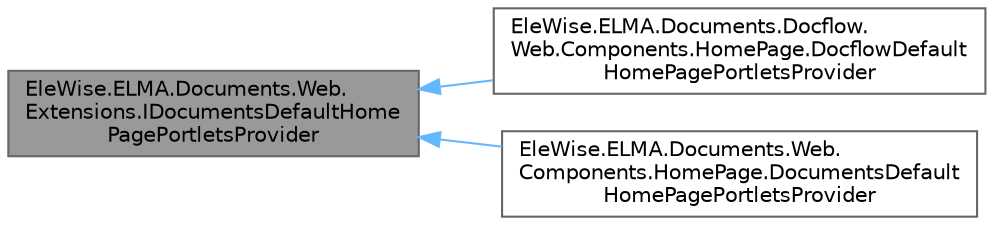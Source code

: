 digraph "EleWise.ELMA.Documents.Web.Extensions.IDocumentsDefaultHomePagePortletsProvider"
{
 // LATEX_PDF_SIZE
  bgcolor="transparent";
  edge [fontname=Helvetica,fontsize=10,labelfontname=Helvetica,labelfontsize=10];
  node [fontname=Helvetica,fontsize=10,shape=box,height=0.2,width=0.4];
  rankdir="LR";
  Node1 [id="Node000001",label="EleWise.ELMA.Documents.Web.\lExtensions.IDocumentsDefaultHome\lPagePortletsProvider",height=0.2,width=0.4,color="gray40", fillcolor="grey60", style="filled", fontcolor="black",tooltip="Интерфейс для добавления портлетов на главную страницу документооборота"];
  Node1 -> Node2 [id="edge1_Node000001_Node000002",dir="back",color="steelblue1",style="solid",tooltip=" "];
  Node2 [id="Node000002",label="EleWise.ELMA.Documents.Docflow.\lWeb.Components.HomePage.DocflowDefault\lHomePagePortletsProvider",height=0.2,width=0.4,color="gray40", fillcolor="white", style="filled",URL="$class_ele_wise_1_1_e_l_m_a_1_1_documents_1_1_docflow_1_1_web_1_1_components_1_1_home_page_1_1_do95124264d2488be46e917df22ce0a2cc.html",tooltip=" "];
  Node1 -> Node3 [id="edge2_Node000001_Node000003",dir="back",color="steelblue1",style="solid",tooltip=" "];
  Node3 [id="Node000003",label="EleWise.ELMA.Documents.Web.\lComponents.HomePage.DocumentsDefault\lHomePagePortletsProvider",height=0.2,width=0.4,color="gray40", fillcolor="white", style="filled",URL="$class_ele_wise_1_1_e_l_m_a_1_1_documents_1_1_web_1_1_components_1_1_home_page_1_1_documents_default_home_page_portlets_provider.html",tooltip=" "];
}

